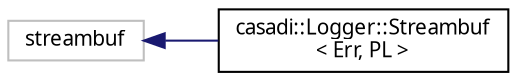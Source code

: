 digraph "Graphical Class Hierarchy"
{
  edge [fontname="FreeSans.ttf",fontsize="10",labelfontname="FreeSans.ttf",labelfontsize="10"];
  node [fontname="FreeSans.ttf",fontsize="10",shape=record];
  rankdir="LR";
  Node1 [label="streambuf",height=0.2,width=0.4,color="grey75", fillcolor="white", style="filled"];
  Node1 -> Node2 [dir="back",color="midnightblue",fontsize="10",style="solid",fontname="FreeSans.ttf"];
  Node2 [label="casadi::Logger::Streambuf\l\< Err, PL \>",height=0.2,width=0.4,color="black", fillcolor="white", style="filled",URL="$d3/d72/classcasadi_1_1Logger_1_1Streambuf.html"];
}
